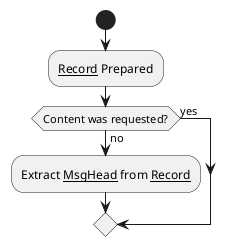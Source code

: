 @startuml
start
:__Record__ Prepared;
if (Content was requested?) then (yes)
else (no)
    :Extract __MsgHead__ from __Record__;
endif

@enduml
